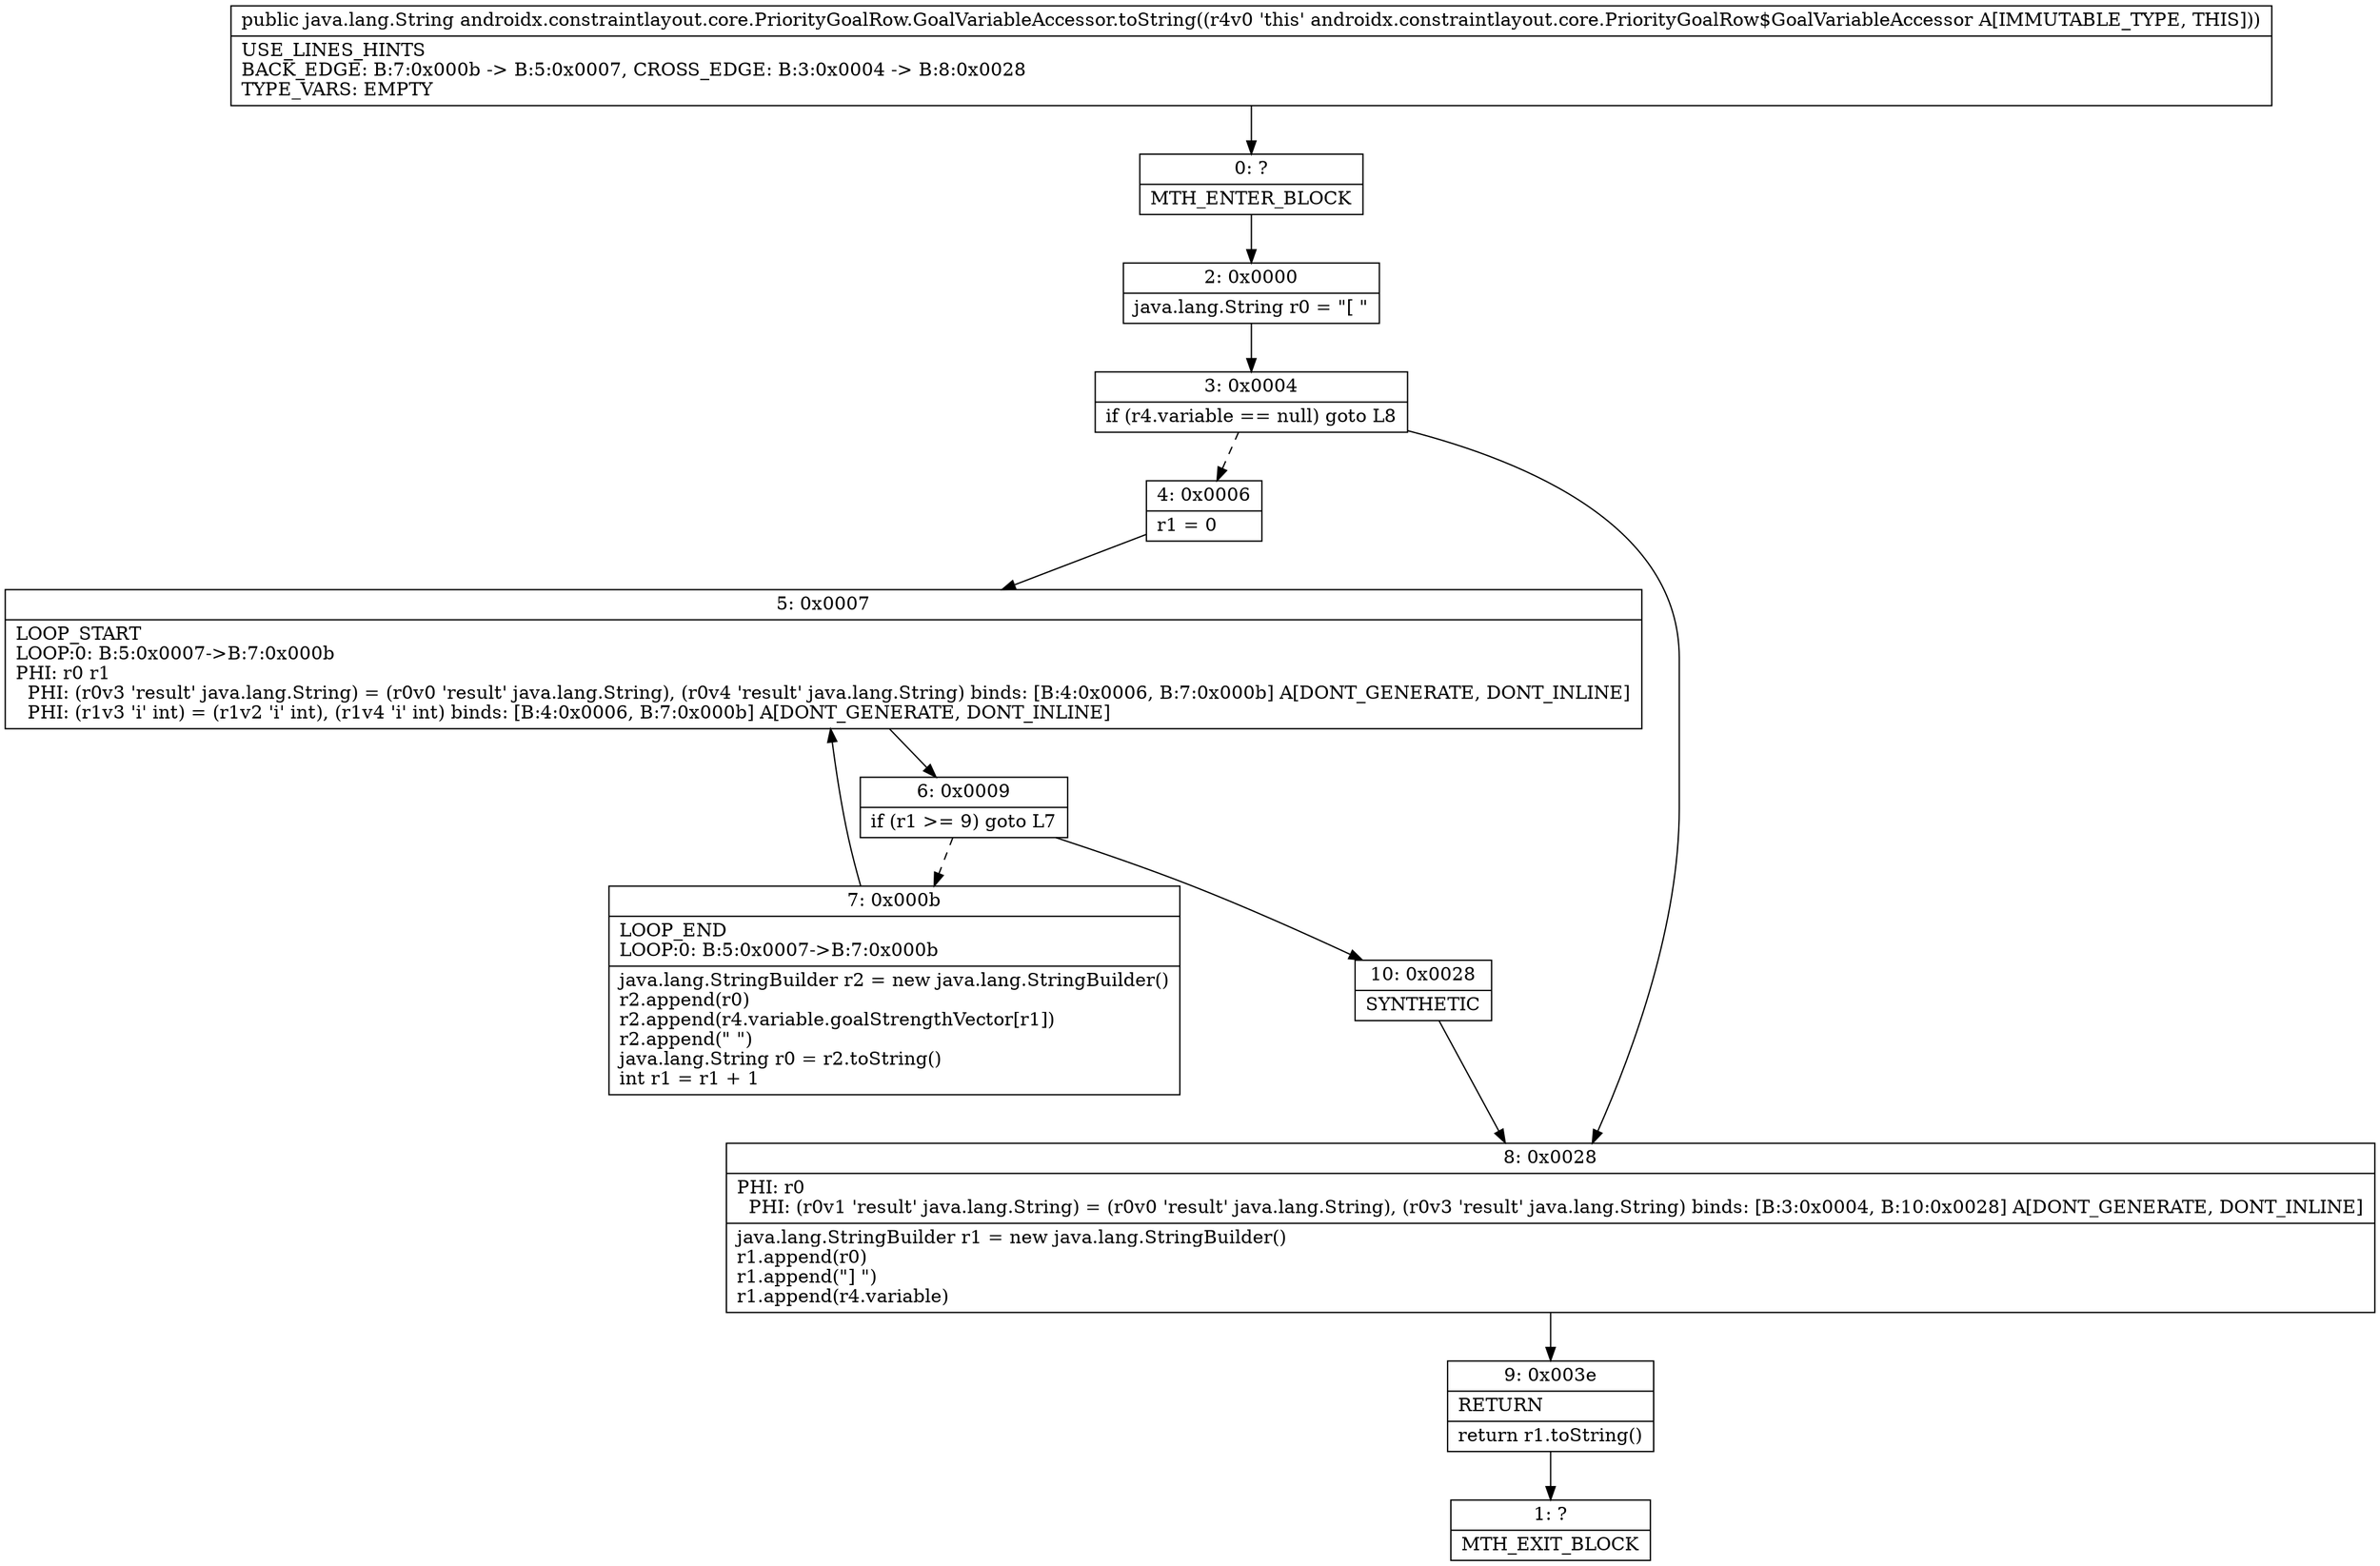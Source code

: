 digraph "CFG forandroidx.constraintlayout.core.PriorityGoalRow.GoalVariableAccessor.toString()Ljava\/lang\/String;" {
Node_0 [shape=record,label="{0\:\ ?|MTH_ENTER_BLOCK\l}"];
Node_2 [shape=record,label="{2\:\ 0x0000|java.lang.String r0 = \"[ \"\l}"];
Node_3 [shape=record,label="{3\:\ 0x0004|if (r4.variable == null) goto L8\l}"];
Node_4 [shape=record,label="{4\:\ 0x0006|r1 = 0\l}"];
Node_5 [shape=record,label="{5\:\ 0x0007|LOOP_START\lLOOP:0: B:5:0x0007\-\>B:7:0x000b\lPHI: r0 r1 \l  PHI: (r0v3 'result' java.lang.String) = (r0v0 'result' java.lang.String), (r0v4 'result' java.lang.String) binds: [B:4:0x0006, B:7:0x000b] A[DONT_GENERATE, DONT_INLINE]\l  PHI: (r1v3 'i' int) = (r1v2 'i' int), (r1v4 'i' int) binds: [B:4:0x0006, B:7:0x000b] A[DONT_GENERATE, DONT_INLINE]\l}"];
Node_6 [shape=record,label="{6\:\ 0x0009|if (r1 \>= 9) goto L7\l}"];
Node_7 [shape=record,label="{7\:\ 0x000b|LOOP_END\lLOOP:0: B:5:0x0007\-\>B:7:0x000b\l|java.lang.StringBuilder r2 = new java.lang.StringBuilder()\lr2.append(r0)\lr2.append(r4.variable.goalStrengthVector[r1])\lr2.append(\" \")\ljava.lang.String r0 = r2.toString()\lint r1 = r1 + 1\l}"];
Node_10 [shape=record,label="{10\:\ 0x0028|SYNTHETIC\l}"];
Node_8 [shape=record,label="{8\:\ 0x0028|PHI: r0 \l  PHI: (r0v1 'result' java.lang.String) = (r0v0 'result' java.lang.String), (r0v3 'result' java.lang.String) binds: [B:3:0x0004, B:10:0x0028] A[DONT_GENERATE, DONT_INLINE]\l|java.lang.StringBuilder r1 = new java.lang.StringBuilder()\lr1.append(r0)\lr1.append(\"] \")\lr1.append(r4.variable)\l}"];
Node_9 [shape=record,label="{9\:\ 0x003e|RETURN\l|return r1.toString()\l}"];
Node_1 [shape=record,label="{1\:\ ?|MTH_EXIT_BLOCK\l}"];
MethodNode[shape=record,label="{public java.lang.String androidx.constraintlayout.core.PriorityGoalRow.GoalVariableAccessor.toString((r4v0 'this' androidx.constraintlayout.core.PriorityGoalRow$GoalVariableAccessor A[IMMUTABLE_TYPE, THIS]))  | USE_LINES_HINTS\lBACK_EDGE: B:7:0x000b \-\> B:5:0x0007, CROSS_EDGE: B:3:0x0004 \-\> B:8:0x0028\lTYPE_VARS: EMPTY\l}"];
MethodNode -> Node_0;Node_0 -> Node_2;
Node_2 -> Node_3;
Node_3 -> Node_4[style=dashed];
Node_3 -> Node_8;
Node_4 -> Node_5;
Node_5 -> Node_6;
Node_6 -> Node_7[style=dashed];
Node_6 -> Node_10;
Node_7 -> Node_5;
Node_10 -> Node_8;
Node_8 -> Node_9;
Node_9 -> Node_1;
}

